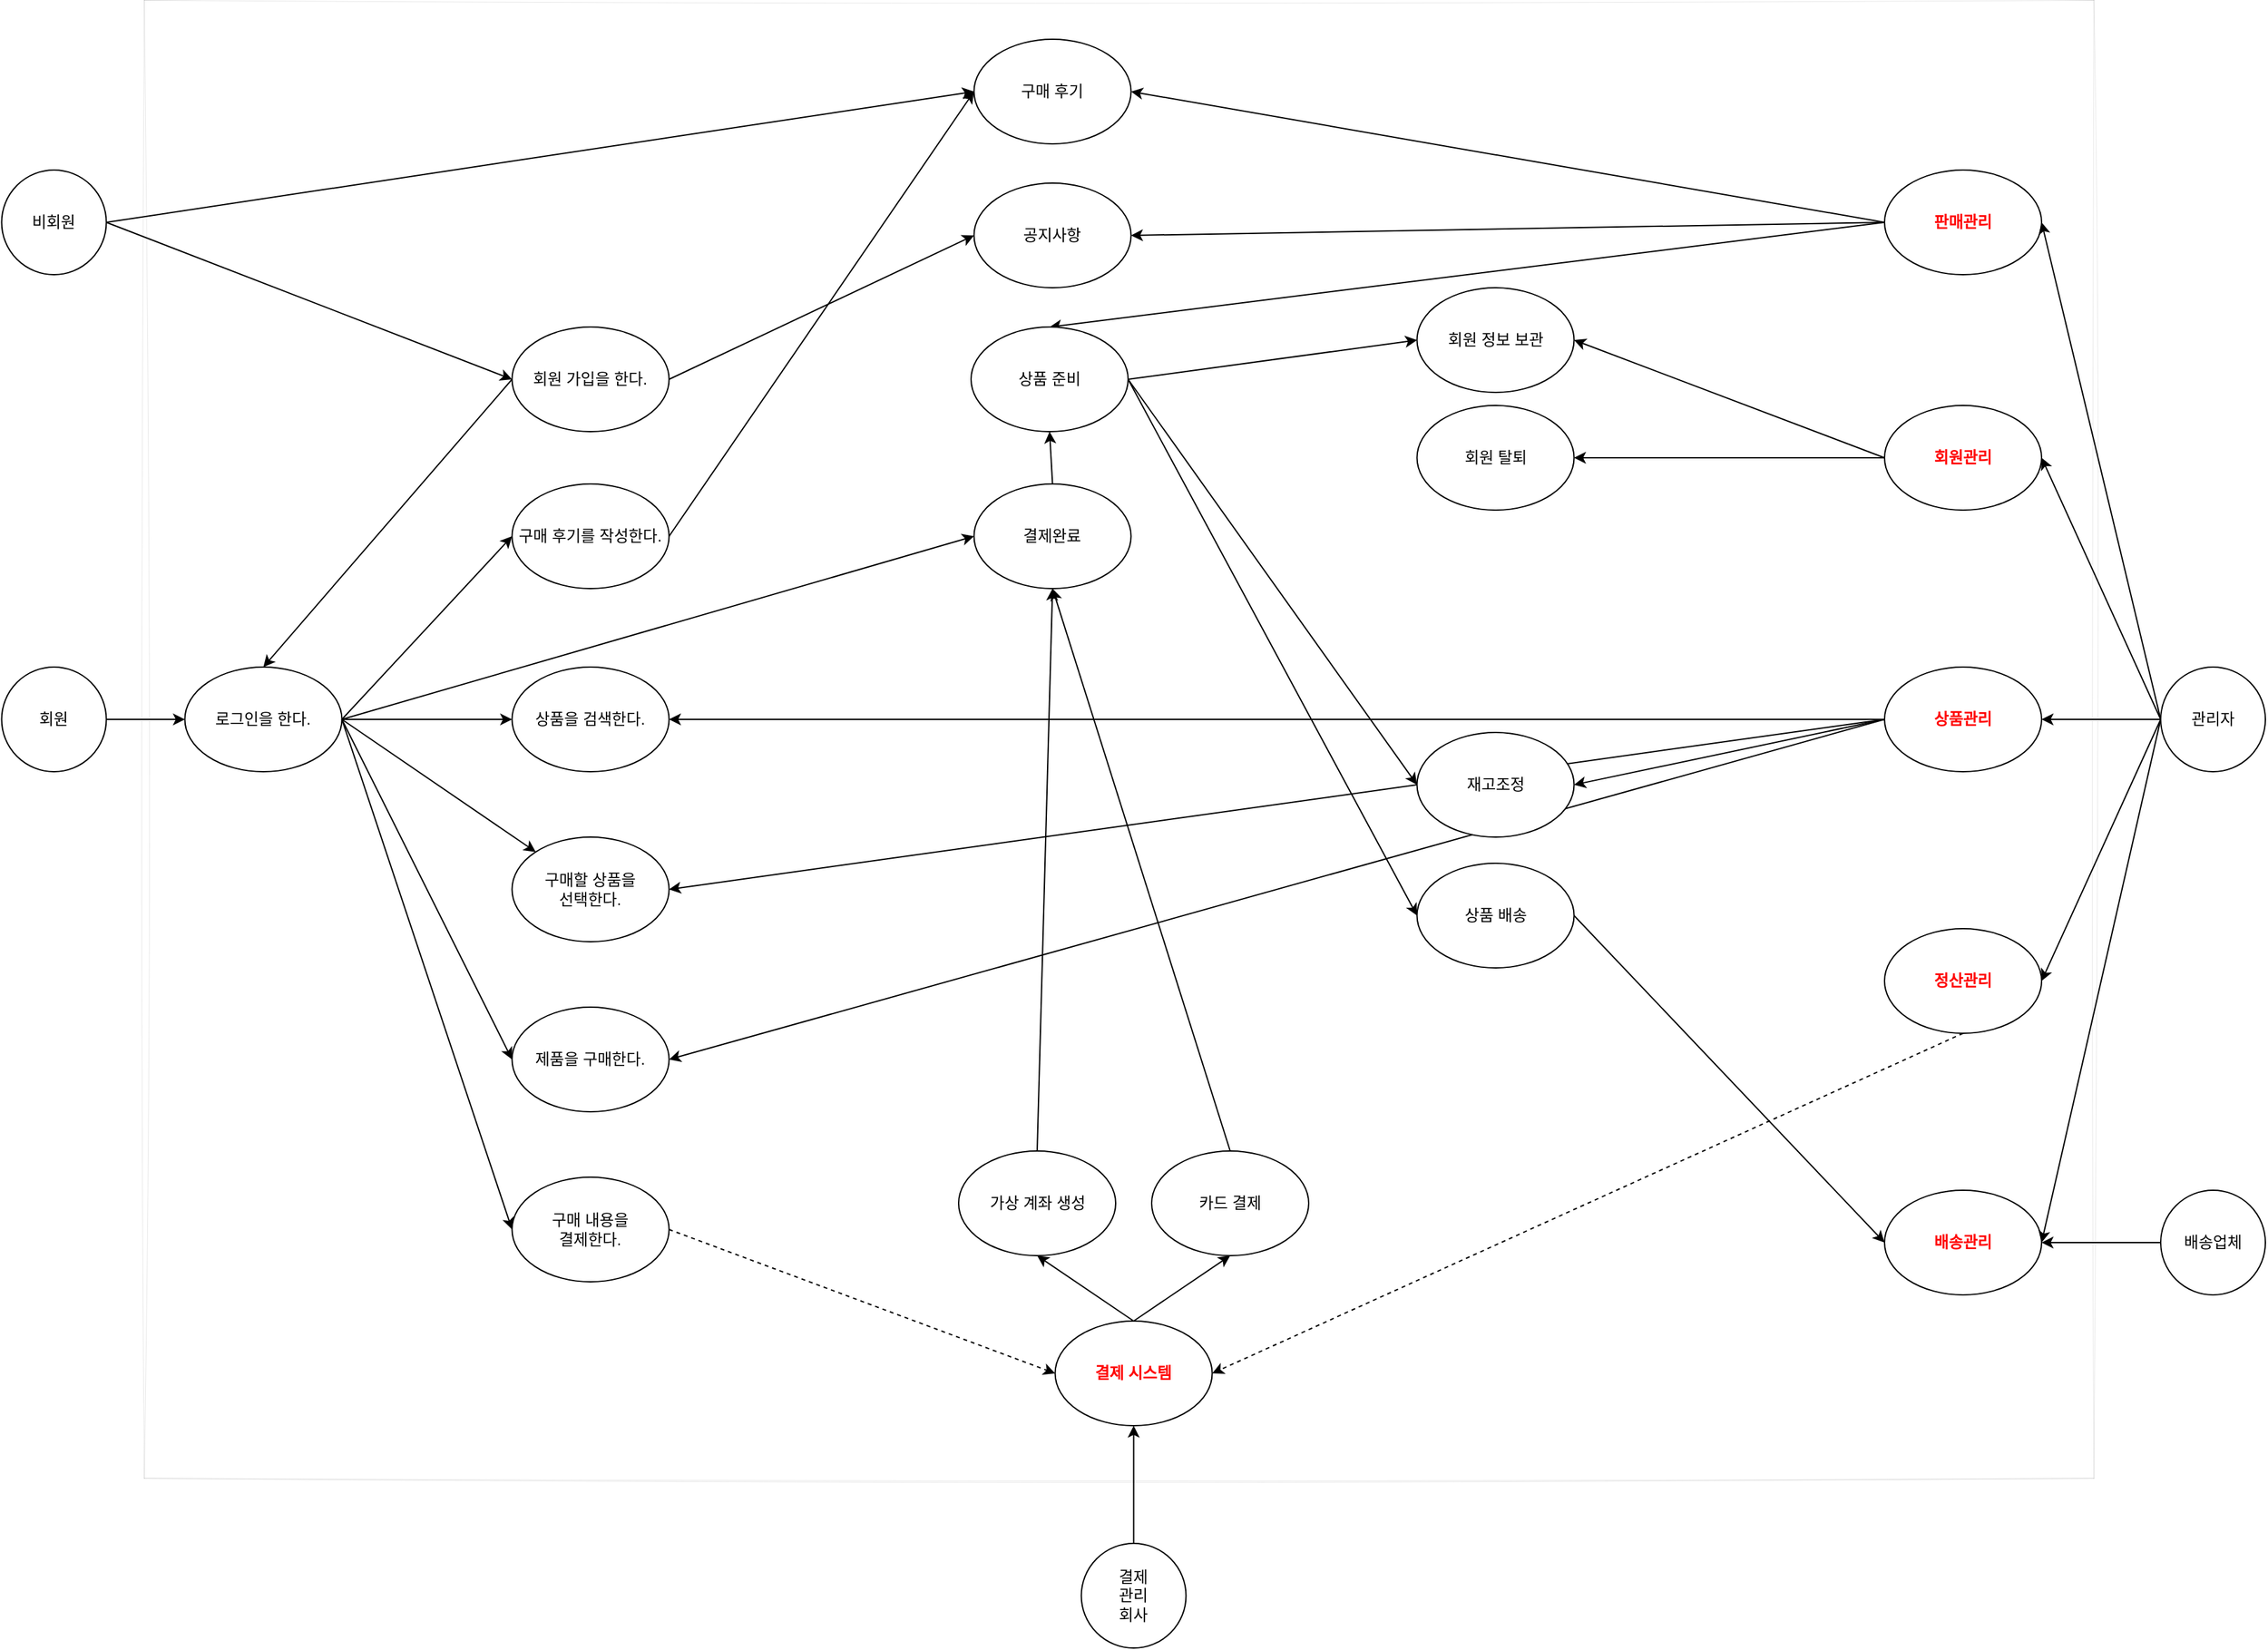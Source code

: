 <mxfile version="21.2.8" type="device">
  <diagram id="R2lEEEUBdFMjLlhIrx00" name="Page-1">
    <mxGraphModel dx="3378" dy="2443" grid="1" gridSize="10" guides="1" tooltips="1" connect="1" arrows="1" fold="1" page="1" pageScale="1" pageWidth="827" pageHeight="1169" math="0" shadow="0" extFonts="Permanent Marker^https://fonts.googleapis.com/css?family=Permanent+Marker">
      <root>
        <mxCell id="0" />
        <mxCell id="1" parent="0" />
        <mxCell id="XphJCOflSkRBKjnm-n3k-2" value="" style="rounded=0;whiteSpace=wrap;html=1;sketch=1;curveFitting=1;jiggle=2;strokeWidth=0;" parent="1" vertex="1">
          <mxGeometry x="-340" y="-410" width="1489.75" height="1130" as="geometry" />
        </mxCell>
        <mxCell id="XphJCOflSkRBKjnm-n3k-3" value="비회원" style="ellipse;whiteSpace=wrap;html=1;aspect=fixed;" parent="1" vertex="1">
          <mxGeometry x="-448.75" y="-280" width="80" height="80" as="geometry" />
        </mxCell>
        <mxCell id="XphJCOflSkRBKjnm-n3k-4" value="회원" style="ellipse;whiteSpace=wrap;html=1;aspect=fixed;" parent="1" vertex="1">
          <mxGeometry x="-448.75" y="100" width="80" height="80" as="geometry" />
        </mxCell>
        <mxCell id="XphJCOflSkRBKjnm-n3k-5" value="회원 가입을 한다." style="ellipse;whiteSpace=wrap;html=1;" parent="1" vertex="1">
          <mxGeometry x="-58.75" y="-160" width="120" height="80" as="geometry" />
        </mxCell>
        <mxCell id="XphJCOflSkRBKjnm-n3k-6" value="" style="endArrow=classic;html=1;rounded=0;exitX=0;exitY=0.5;exitDx=0;exitDy=0;entryX=0.5;entryY=0;entryDx=0;entryDy=0;" parent="1" source="XphJCOflSkRBKjnm-n3k-5" target="XphJCOflSkRBKjnm-n3k-8" edge="1">
          <mxGeometry width="50" height="50" relative="1" as="geometry">
            <mxPoint x="6.25" y="445" as="sourcePoint" />
            <mxPoint x="56.25" y="395" as="targetPoint" />
          </mxGeometry>
        </mxCell>
        <mxCell id="XphJCOflSkRBKjnm-n3k-7" value="" style="endArrow=classic;html=1;rounded=0;exitX=1;exitY=0.5;exitDx=0;exitDy=0;entryX=0;entryY=0.5;entryDx=0;entryDy=0;" parent="1" source="XphJCOflSkRBKjnm-n3k-4" target="XphJCOflSkRBKjnm-n3k-8" edge="1">
          <mxGeometry width="50" height="50" relative="1" as="geometry">
            <mxPoint x="-328.75" y="140" as="sourcePoint" />
            <mxPoint x="6.25" y="170" as="targetPoint" />
          </mxGeometry>
        </mxCell>
        <mxCell id="XphJCOflSkRBKjnm-n3k-8" value="로그인을 한다." style="ellipse;whiteSpace=wrap;html=1;" parent="1" vertex="1">
          <mxGeometry x="-308.75" y="100" width="120" height="80" as="geometry" />
        </mxCell>
        <mxCell id="XphJCOflSkRBKjnm-n3k-9" value="구매할 상품을&lt;br&gt;선택한다." style="ellipse;whiteSpace=wrap;html=1;" parent="1" vertex="1">
          <mxGeometry x="-58.75" y="230" width="120" height="80" as="geometry" />
        </mxCell>
        <mxCell id="XphJCOflSkRBKjnm-n3k-10" value="제품을 구매한다." style="ellipse;whiteSpace=wrap;html=1;" parent="1" vertex="1">
          <mxGeometry x="-58.75" y="360" width="120" height="80" as="geometry" />
        </mxCell>
        <mxCell id="XphJCOflSkRBKjnm-n3k-11" value="상품을 검색한다." style="ellipse;whiteSpace=wrap;html=1;" parent="1" vertex="1">
          <mxGeometry x="-58.75" y="100" width="120" height="80" as="geometry" />
        </mxCell>
        <mxCell id="XphJCOflSkRBKjnm-n3k-12" value="" style="endArrow=classic;html=1;rounded=0;exitX=1;exitY=0.5;exitDx=0;exitDy=0;entryX=0;entryY=0.5;entryDx=0;entryDy=0;" parent="1" source="XphJCOflSkRBKjnm-n3k-8" target="XphJCOflSkRBKjnm-n3k-11" edge="1">
          <mxGeometry width="50" height="50" relative="1" as="geometry">
            <mxPoint x="6.25" y="435" as="sourcePoint" />
            <mxPoint x="56.25" y="385" as="targetPoint" />
          </mxGeometry>
        </mxCell>
        <mxCell id="XphJCOflSkRBKjnm-n3k-13" value="" style="endArrow=classic;html=1;rounded=0;exitX=1;exitY=0.5;exitDx=0;exitDy=0;" parent="1" source="XphJCOflSkRBKjnm-n3k-8" target="XphJCOflSkRBKjnm-n3k-9" edge="1">
          <mxGeometry width="50" height="50" relative="1" as="geometry">
            <mxPoint x="6.25" y="435" as="sourcePoint" />
            <mxPoint x="56.25" y="385" as="targetPoint" />
          </mxGeometry>
        </mxCell>
        <mxCell id="XphJCOflSkRBKjnm-n3k-14" value="" style="endArrow=classic;html=1;rounded=0;exitX=1;exitY=0.5;exitDx=0;exitDy=0;entryX=0;entryY=0.5;entryDx=0;entryDy=0;" parent="1" source="XphJCOflSkRBKjnm-n3k-8" target="XphJCOflSkRBKjnm-n3k-10" edge="1">
          <mxGeometry width="50" height="50" relative="1" as="geometry">
            <mxPoint x="6.25" y="435" as="sourcePoint" />
            <mxPoint x="56.25" y="385" as="targetPoint" />
          </mxGeometry>
        </mxCell>
        <mxCell id="XphJCOflSkRBKjnm-n3k-15" value="관리자" style="ellipse;whiteSpace=wrap;html=1;aspect=fixed;" parent="1" vertex="1">
          <mxGeometry x="1201" y="100" width="80" height="80" as="geometry" />
        </mxCell>
        <mxCell id="XphJCOflSkRBKjnm-n3k-16" value="상품관리" style="ellipse;whiteSpace=wrap;html=1;fontColor=#FF0000;fontStyle=1" parent="1" vertex="1">
          <mxGeometry x="990" y="100" width="120" height="80" as="geometry" />
        </mxCell>
        <mxCell id="XphJCOflSkRBKjnm-n3k-17" value="" style="endArrow=classic;html=1;rounded=0;exitX=0;exitY=0.5;exitDx=0;exitDy=0;entryX=1;entryY=0.5;entryDx=0;entryDy=0;" parent="1" source="XphJCOflSkRBKjnm-n3k-16" target="XphJCOflSkRBKjnm-n3k-11" edge="1">
          <mxGeometry width="50" height="50" relative="1" as="geometry">
            <mxPoint x="76.25" y="40" as="sourcePoint" />
            <mxPoint x="126.25" y="-10" as="targetPoint" />
            <Array as="points" />
          </mxGeometry>
        </mxCell>
        <mxCell id="XphJCOflSkRBKjnm-n3k-18" value="" style="endArrow=classic;html=1;rounded=0;exitX=0;exitY=0.5;exitDx=0;exitDy=0;entryX=1;entryY=0.5;entryDx=0;entryDy=0;" parent="1" source="XphJCOflSkRBKjnm-n3k-16" target="XphJCOflSkRBKjnm-n3k-9" edge="1">
          <mxGeometry width="50" height="50" relative="1" as="geometry">
            <mxPoint x="76.25" y="40" as="sourcePoint" />
            <mxPoint x="126.25" y="-10" as="targetPoint" />
          </mxGeometry>
        </mxCell>
        <mxCell id="XphJCOflSkRBKjnm-n3k-19" value="" style="endArrow=classic;html=1;rounded=0;exitX=0;exitY=0.5;exitDx=0;exitDy=0;entryX=1;entryY=0.5;entryDx=0;entryDy=0;" parent="1" source="XphJCOflSkRBKjnm-n3k-16" target="XphJCOflSkRBKjnm-n3k-10" edge="1">
          <mxGeometry width="50" height="50" relative="1" as="geometry">
            <mxPoint x="76.25" y="40" as="sourcePoint" />
            <mxPoint x="126.25" y="-10" as="targetPoint" />
            <Array as="points" />
          </mxGeometry>
        </mxCell>
        <mxCell id="XphJCOflSkRBKjnm-n3k-20" value="" style="endArrow=classic;html=1;rounded=0;exitX=1;exitY=0.5;exitDx=0;exitDy=0;entryX=0;entryY=0.5;entryDx=0;entryDy=0;" parent="1" source="XphJCOflSkRBKjnm-n3k-8" target="XphJCOflSkRBKjnm-n3k-21" edge="1">
          <mxGeometry width="50" height="50" relative="1" as="geometry">
            <mxPoint x="6.25" y="200" as="sourcePoint" />
            <mxPoint x="56.25" y="150" as="targetPoint" />
          </mxGeometry>
        </mxCell>
        <mxCell id="XphJCOflSkRBKjnm-n3k-21" value="구매 후기를 작성한다." style="ellipse;whiteSpace=wrap;html=1;" parent="1" vertex="1">
          <mxGeometry x="-58.75" y="-40" width="120" height="80" as="geometry" />
        </mxCell>
        <mxCell id="XphJCOflSkRBKjnm-n3k-22" value="판매관리" style="ellipse;whiteSpace=wrap;html=1;fontColor=#FF0000;fontStyle=1" parent="1" vertex="1">
          <mxGeometry x="990" y="-280" width="120" height="80" as="geometry" />
        </mxCell>
        <mxCell id="XphJCOflSkRBKjnm-n3k-23" value="" style="endArrow=classic;html=1;rounded=0;exitX=0;exitY=0.5;exitDx=0;exitDy=0;entryX=1;entryY=0.5;entryDx=0;entryDy=0;" parent="1" source="XphJCOflSkRBKjnm-n3k-22" target="XphJCOflSkRBKjnm-n3k-68" edge="1">
          <mxGeometry width="50" height="50" relative="1" as="geometry">
            <mxPoint x="76.25" y="40" as="sourcePoint" />
            <mxPoint x="126.25" y="-10" as="targetPoint" />
          </mxGeometry>
        </mxCell>
        <mxCell id="XphJCOflSkRBKjnm-n3k-24" value="" style="endArrow=classic;html=1;rounded=0;entryX=0;entryY=0.5;entryDx=0;entryDy=0;exitX=1;exitY=0.5;exitDx=0;exitDy=0;" parent="1" source="XphJCOflSkRBKjnm-n3k-3" target="XphJCOflSkRBKjnm-n3k-5" edge="1">
          <mxGeometry width="50" height="50" relative="1" as="geometry">
            <mxPoint x="-278.75" y="-160" as="sourcePoint" />
            <mxPoint x="56.25" y="395" as="targetPoint" />
          </mxGeometry>
        </mxCell>
        <mxCell id="XphJCOflSkRBKjnm-n3k-25" value="" style="endArrow=classic;html=1;rounded=0;entryX=1;entryY=0.5;entryDx=0;entryDy=0;exitX=0;exitY=0.5;exitDx=0;exitDy=0;" parent="1" source="XphJCOflSkRBKjnm-n3k-15" target="XphJCOflSkRBKjnm-n3k-16" edge="1">
          <mxGeometry width="50" height="50" relative="1" as="geometry">
            <mxPoint x="1011.25" y="-95" as="sourcePoint" />
            <mxPoint x="1061.25" y="-145" as="targetPoint" />
          </mxGeometry>
        </mxCell>
        <mxCell id="XphJCOflSkRBKjnm-n3k-26" value="" style="endArrow=classic;html=1;rounded=0;entryX=1;entryY=0.5;entryDx=0;entryDy=0;exitX=0;exitY=0.5;exitDx=0;exitDy=0;" parent="1" source="XphJCOflSkRBKjnm-n3k-15" target="XphJCOflSkRBKjnm-n3k-22" edge="1">
          <mxGeometry width="50" height="50" relative="1" as="geometry">
            <mxPoint x="1011.25" y="-95" as="sourcePoint" />
            <mxPoint x="1061.25" y="-145" as="targetPoint" />
          </mxGeometry>
        </mxCell>
        <mxCell id="XphJCOflSkRBKjnm-n3k-67" value="회원관리" style="ellipse;whiteSpace=wrap;html=1;fontColor=#FF0000;fontStyle=1" parent="1" vertex="1">
          <mxGeometry x="990" y="-100" width="120" height="80" as="geometry" />
        </mxCell>
        <mxCell id="XphJCOflSkRBKjnm-n3k-68" value="구매 후기" style="ellipse;whiteSpace=wrap;html=1;" parent="1" vertex="1">
          <mxGeometry x="294.25" y="-380" width="120" height="80" as="geometry" />
        </mxCell>
        <mxCell id="XphJCOflSkRBKjnm-n3k-69" value="" style="endArrow=classic;html=1;rounded=0;exitX=1;exitY=0.5;exitDx=0;exitDy=0;entryX=0;entryY=0.5;entryDx=0;entryDy=0;" parent="1" source="XphJCOflSkRBKjnm-n3k-21" target="XphJCOflSkRBKjnm-n3k-68" edge="1">
          <mxGeometry width="50" height="50" relative="1" as="geometry">
            <mxPoint x="371.25" y="80" as="sourcePoint" />
            <mxPoint x="421.25" y="30" as="targetPoint" />
          </mxGeometry>
        </mxCell>
        <mxCell id="XphJCOflSkRBKjnm-n3k-70" value="" style="endArrow=classic;html=1;rounded=0;exitX=1;exitY=0.5;exitDx=0;exitDy=0;entryX=0;entryY=0.5;entryDx=0;entryDy=0;" parent="1" source="XphJCOflSkRBKjnm-n3k-3" target="XphJCOflSkRBKjnm-n3k-68" edge="1">
          <mxGeometry width="50" height="50" relative="1" as="geometry">
            <mxPoint x="-208.75" y="-160" as="sourcePoint" />
            <mxPoint x="421.25" y="30" as="targetPoint" />
          </mxGeometry>
        </mxCell>
        <mxCell id="XphJCOflSkRBKjnm-n3k-74" value="구매 내용을&lt;br&gt;결제한다." style="ellipse;whiteSpace=wrap;html=1;" parent="1" vertex="1">
          <mxGeometry x="-58.75" y="490" width="120" height="80" as="geometry" />
        </mxCell>
        <mxCell id="XphJCOflSkRBKjnm-n3k-75" value="결제 시스템" style="ellipse;whiteSpace=wrap;html=1;fontColor=#FF0000;fontStyle=1" parent="1" vertex="1">
          <mxGeometry x="356.25" y="600" width="120" height="80" as="geometry" />
        </mxCell>
        <mxCell id="XphJCOflSkRBKjnm-n3k-76" value="" style="endArrow=classic;html=1;rounded=0;exitX=1;exitY=0.5;exitDx=0;exitDy=0;entryX=0;entryY=0.5;entryDx=0;entryDy=0;" parent="1" source="XphJCOflSkRBKjnm-n3k-8" target="XphJCOflSkRBKjnm-n3k-74" edge="1">
          <mxGeometry width="50" height="50" relative="1" as="geometry">
            <mxPoint x="6.25" y="435" as="sourcePoint" />
            <mxPoint x="56.25" y="385" as="targetPoint" />
          </mxGeometry>
        </mxCell>
        <mxCell id="XphJCOflSkRBKjnm-n3k-77" value="결제&lt;br&gt;관리&lt;br&gt;회사" style="ellipse;whiteSpace=wrap;html=1;aspect=fixed;" parent="1" vertex="1">
          <mxGeometry x="376.25" y="770" width="80" height="80" as="geometry" />
        </mxCell>
        <mxCell id="XphJCOflSkRBKjnm-n3k-78" value="" style="endArrow=classic;html=1;rounded=0;exitX=0.5;exitY=0;exitDx=0;exitDy=0;entryX=0.5;entryY=1;entryDx=0;entryDy=0;" parent="1" source="XphJCOflSkRBKjnm-n3k-77" target="XphJCOflSkRBKjnm-n3k-75" edge="1">
          <mxGeometry width="50" height="50" relative="1" as="geometry">
            <mxPoint x="335" y="540" as="sourcePoint" />
            <mxPoint x="385" y="580" as="targetPoint" />
          </mxGeometry>
        </mxCell>
        <mxCell id="XphJCOflSkRBKjnm-n3k-80" value="" style="endArrow=classic;html=1;rounded=0;exitX=0;exitY=0.5;exitDx=0;exitDy=0;entryX=1;entryY=0.5;entryDx=0;entryDy=0;" parent="1" source="XphJCOflSkRBKjnm-n3k-67" target="XphJCOflSkRBKjnm-n3k-91" edge="1">
          <mxGeometry width="50" height="50" relative="1" as="geometry">
            <mxPoint x="760.5" y="-70" as="sourcePoint" />
            <mxPoint x="700.5" y="-70" as="targetPoint" />
          </mxGeometry>
        </mxCell>
        <mxCell id="XphJCOflSkRBKjnm-n3k-81" value="" style="endArrow=classic;html=1;rounded=0;exitX=1;exitY=0.5;exitDx=0;exitDy=0;entryX=0;entryY=0.5;entryDx=0;entryDy=0;dashed=1;" parent="1" source="XphJCOflSkRBKjnm-n3k-74" target="XphJCOflSkRBKjnm-n3k-75" edge="1">
          <mxGeometry width="50" height="50" relative="1" as="geometry">
            <mxPoint x="371.25" y="320" as="sourcePoint" />
            <mxPoint x="421.25" y="270" as="targetPoint" />
          </mxGeometry>
        </mxCell>
        <mxCell id="XphJCOflSkRBKjnm-n3k-83" value="가상 계좌 생성" style="ellipse;whiteSpace=wrap;html=1;" parent="1" vertex="1">
          <mxGeometry x="282.5" y="470" width="120" height="80" as="geometry" />
        </mxCell>
        <mxCell id="XphJCOflSkRBKjnm-n3k-84" value="카드 결제" style="ellipse;whiteSpace=wrap;html=1;" parent="1" vertex="1">
          <mxGeometry x="430" y="470" width="120" height="80" as="geometry" />
        </mxCell>
        <mxCell id="XphJCOflSkRBKjnm-n3k-85" value="" style="endArrow=classic;html=1;rounded=0;entryX=0.5;entryY=1;entryDx=0;entryDy=0;exitX=0.5;exitY=0;exitDx=0;exitDy=0;" parent="1" source="XphJCOflSkRBKjnm-n3k-75" target="XphJCOflSkRBKjnm-n3k-83" edge="1">
          <mxGeometry width="50" height="50" relative="1" as="geometry">
            <mxPoint x="366.25" y="650" as="sourcePoint" />
            <mxPoint x="416.25" y="600" as="targetPoint" />
            <Array as="points" />
          </mxGeometry>
        </mxCell>
        <mxCell id="XphJCOflSkRBKjnm-n3k-86" value="" style="endArrow=classic;html=1;rounded=0;entryX=0.5;entryY=1;entryDx=0;entryDy=0;exitX=0.5;exitY=0;exitDx=0;exitDy=0;" parent="1" source="XphJCOflSkRBKjnm-n3k-75" target="XphJCOflSkRBKjnm-n3k-84" edge="1">
          <mxGeometry width="50" height="50" relative="1" as="geometry">
            <mxPoint x="376.25" y="650" as="sourcePoint" />
            <mxPoint x="416.25" y="600" as="targetPoint" />
            <Array as="points" />
          </mxGeometry>
        </mxCell>
        <mxCell id="XphJCOflSkRBKjnm-n3k-88" value="" style="endArrow=classic;html=1;rounded=0;entryX=0.5;entryY=1;entryDx=0;entryDy=0;exitX=0.5;exitY=0;exitDx=0;exitDy=0;" parent="1" source="XphJCOflSkRBKjnm-n3k-83" target="XphJCOflSkRBKjnm-n3k-103" edge="1">
          <mxGeometry width="50" height="50" relative="1" as="geometry">
            <mxPoint x="365" y="600" as="sourcePoint" />
            <mxPoint x="415" y="550" as="targetPoint" />
          </mxGeometry>
        </mxCell>
        <mxCell id="XphJCOflSkRBKjnm-n3k-89" value="" style="endArrow=classic;html=1;rounded=0;entryX=0.5;entryY=1;entryDx=0;entryDy=0;exitX=0.5;exitY=0;exitDx=0;exitDy=0;" parent="1" source="XphJCOflSkRBKjnm-n3k-84" target="XphJCOflSkRBKjnm-n3k-103" edge="1">
          <mxGeometry width="50" height="50" relative="1" as="geometry">
            <mxPoint x="365" y="600" as="sourcePoint" />
            <mxPoint x="415" y="550" as="targetPoint" />
          </mxGeometry>
        </mxCell>
        <mxCell id="XphJCOflSkRBKjnm-n3k-90" value="" style="endArrow=classic;html=1;rounded=0;entryX=1;entryY=0.5;entryDx=0;entryDy=0;exitX=0;exitY=0.5;exitDx=0;exitDy=0;" parent="1" source="XphJCOflSkRBKjnm-n3k-15" target="XphJCOflSkRBKjnm-n3k-67" edge="1">
          <mxGeometry width="50" height="50" relative="1" as="geometry">
            <mxPoint x="1011.25" y="-95" as="sourcePoint" />
            <mxPoint x="1061.25" y="-145" as="targetPoint" />
          </mxGeometry>
        </mxCell>
        <mxCell id="XphJCOflSkRBKjnm-n3k-92" value="회원 탈퇴" style="ellipse;whiteSpace=wrap;html=1;" parent="1" vertex="1">
          <mxGeometry x="632.75" y="-100" width="120" height="80" as="geometry" />
        </mxCell>
        <mxCell id="XphJCOflSkRBKjnm-n3k-93" value="" style="endArrow=classic;html=1;rounded=0;exitX=0;exitY=0.5;exitDx=0;exitDy=0;entryX=1;entryY=0.5;entryDx=0;entryDy=0;" parent="1" source="XphJCOflSkRBKjnm-n3k-67" target="XphJCOflSkRBKjnm-n3k-92" edge="1">
          <mxGeometry width="50" height="50" relative="1" as="geometry">
            <mxPoint x="760.5" y="-70" as="sourcePoint" />
            <mxPoint x="700.5" y="-70" as="targetPoint" />
          </mxGeometry>
        </mxCell>
        <mxCell id="XphJCOflSkRBKjnm-n3k-94" value="" style="endArrow=classic;html=1;rounded=0;exitX=1;exitY=0.5;exitDx=0;exitDy=0;entryX=0;entryY=0.5;entryDx=0;entryDy=0;" parent="1" source="XphJCOflSkRBKjnm-n3k-87" target="XphJCOflSkRBKjnm-n3k-91" edge="1">
          <mxGeometry width="50" height="50" relative="1" as="geometry">
            <mxPoint x="76.25" y="445" as="sourcePoint" />
            <mxPoint x="126.25" y="395" as="targetPoint" />
          </mxGeometry>
        </mxCell>
        <mxCell id="XphJCOflSkRBKjnm-n3k-97" value="상품 배송" style="ellipse;whiteSpace=wrap;html=1;" parent="1" vertex="1">
          <mxGeometry x="632.75" y="250" width="120" height="80" as="geometry" />
        </mxCell>
        <mxCell id="XphJCOflSkRBKjnm-n3k-98" value="" style="endArrow=classic;html=1;rounded=0;exitX=1;exitY=0.5;exitDx=0;exitDy=0;entryX=0;entryY=0.5;entryDx=0;entryDy=0;" parent="1" source="XphJCOflSkRBKjnm-n3k-87" target="XphJCOflSkRBKjnm-n3k-97" edge="1">
          <mxGeometry width="50" height="50" relative="1" as="geometry">
            <mxPoint x="371.25" y="210" as="sourcePoint" />
            <mxPoint x="421.25" y="160" as="targetPoint" />
          </mxGeometry>
        </mxCell>
        <mxCell id="XphJCOflSkRBKjnm-n3k-99" value="" style="endArrow=classic;html=1;rounded=0;exitX=0;exitY=0.5;exitDx=0;exitDy=0;entryX=0.5;entryY=0;entryDx=0;entryDy=0;" parent="1" source="XphJCOflSkRBKjnm-n3k-22" target="XphJCOflSkRBKjnm-n3k-87" edge="1">
          <mxGeometry width="50" height="50" relative="1" as="geometry">
            <mxPoint x="76.25" y="40" as="sourcePoint" />
            <mxPoint x="126.25" y="-10" as="targetPoint" />
            <Array as="points" />
          </mxGeometry>
        </mxCell>
        <mxCell id="XphJCOflSkRBKjnm-n3k-91" value="회원 정보 보관" style="ellipse;whiteSpace=wrap;html=1;" parent="1" vertex="1">
          <mxGeometry x="632.75" y="-190" width="120" height="80" as="geometry" />
        </mxCell>
        <mxCell id="XphJCOflSkRBKjnm-n3k-100" value="재고조정" style="ellipse;whiteSpace=wrap;html=1;" parent="1" vertex="1">
          <mxGeometry x="632.75" y="150" width="120" height="80" as="geometry" />
        </mxCell>
        <mxCell id="XphJCOflSkRBKjnm-n3k-101" value="" style="endArrow=classic;html=1;rounded=0;exitX=1;exitY=0.5;exitDx=0;exitDy=0;entryX=0;entryY=0.5;entryDx=0;entryDy=0;" parent="1" source="XphJCOflSkRBKjnm-n3k-87" target="XphJCOflSkRBKjnm-n3k-100" edge="1">
          <mxGeometry width="50" height="50" relative="1" as="geometry">
            <mxPoint x="371.25" y="210" as="sourcePoint" />
            <mxPoint x="421.25" y="160" as="targetPoint" />
          </mxGeometry>
        </mxCell>
        <mxCell id="XphJCOflSkRBKjnm-n3k-102" value="" style="endArrow=classic;html=1;rounded=0;exitX=0;exitY=0.5;exitDx=0;exitDy=0;entryX=1;entryY=0.5;entryDx=0;entryDy=0;" parent="1" source="XphJCOflSkRBKjnm-n3k-16" target="XphJCOflSkRBKjnm-n3k-100" edge="1">
          <mxGeometry width="50" height="50" relative="1" as="geometry">
            <mxPoint x="760.5" y="20" as="sourcePoint" />
            <mxPoint x="35.5" y="-10" as="targetPoint" />
          </mxGeometry>
        </mxCell>
        <mxCell id="XphJCOflSkRBKjnm-n3k-103" value="결제완료" style="ellipse;whiteSpace=wrap;html=1;" parent="1" vertex="1">
          <mxGeometry x="294.25" y="-40" width="120" height="80" as="geometry" />
        </mxCell>
        <mxCell id="XphJCOflSkRBKjnm-n3k-104" value="" style="endArrow=classic;html=1;rounded=0;exitX=0.5;exitY=0;exitDx=0;exitDy=0;entryX=0.5;entryY=1;entryDx=0;entryDy=0;" parent="1" source="XphJCOflSkRBKjnm-n3k-103" target="XphJCOflSkRBKjnm-n3k-87" edge="1">
          <mxGeometry width="50" height="50" relative="1" as="geometry">
            <mxPoint x="302" y="210" as="sourcePoint" />
            <mxPoint x="352" y="160" as="targetPoint" />
          </mxGeometry>
        </mxCell>
        <mxCell id="XphJCOflSkRBKjnm-n3k-105" value="" style="endArrow=classic;html=1;rounded=0;exitX=1;exitY=0.5;exitDx=0;exitDy=0;entryX=0;entryY=0.5;entryDx=0;entryDy=0;" parent="1" source="XphJCOflSkRBKjnm-n3k-8" target="XphJCOflSkRBKjnm-n3k-103" edge="1">
          <mxGeometry width="50" height="50" relative="1" as="geometry">
            <mxPoint x="76.25" y="435" as="sourcePoint" />
            <mxPoint x="126.25" y="385" as="targetPoint" />
          </mxGeometry>
        </mxCell>
        <mxCell id="XphJCOflSkRBKjnm-n3k-106" value="정산관리" style="ellipse;whiteSpace=wrap;html=1;fontColor=#FF0000;fontStyle=1" parent="1" vertex="1">
          <mxGeometry x="990" y="300" width="120" height="80" as="geometry" />
        </mxCell>
        <mxCell id="XphJCOflSkRBKjnm-n3k-107" value="" style="endArrow=classic;html=1;rounded=0;exitX=0.5;exitY=1;exitDx=0;exitDy=0;entryX=1;entryY=0.5;entryDx=0;entryDy=0;dashed=1;" parent="1" source="XphJCOflSkRBKjnm-n3k-106" target="XphJCOflSkRBKjnm-n3k-75" edge="1">
          <mxGeometry width="50" height="50" relative="1" as="geometry">
            <mxPoint x="511.25" y="180" as="sourcePoint" />
            <mxPoint x="561.25" y="130" as="targetPoint" />
            <Array as="points" />
          </mxGeometry>
        </mxCell>
        <mxCell id="XphJCOflSkRBKjnm-n3k-87" value="상품 준비" style="ellipse;whiteSpace=wrap;html=1;" parent="1" vertex="1">
          <mxGeometry x="292" y="-160" width="120" height="80" as="geometry" />
        </mxCell>
        <mxCell id="iOWlkPq021gYp3NVPlS9-1" value="" style="endArrow=classic;html=1;rounded=0;entryX=1;entryY=0.5;entryDx=0;entryDy=0;exitX=0;exitY=0.5;exitDx=0;exitDy=0;" parent="1" source="XphJCOflSkRBKjnm-n3k-15" target="XphJCOflSkRBKjnm-n3k-106" edge="1">
          <mxGeometry width="50" height="50" relative="1" as="geometry">
            <mxPoint x="1011.25" y="-95" as="sourcePoint" />
            <mxPoint x="1061.25" y="-145" as="targetPoint" />
          </mxGeometry>
        </mxCell>
        <mxCell id="iOWlkPq021gYp3NVPlS9-2" value="배송관리" style="ellipse;whiteSpace=wrap;html=1;fontColor=#FF0000;fontStyle=1" parent="1" vertex="1">
          <mxGeometry x="990" y="500" width="120" height="80" as="geometry" />
        </mxCell>
        <mxCell id="iOWlkPq021gYp3NVPlS9-3" value="" style="endArrow=classic;html=1;rounded=0;entryX=1;entryY=0.5;entryDx=0;entryDy=0;exitX=0;exitY=0.5;exitDx=0;exitDy=0;" parent="1" source="iOWlkPq021gYp3NVPlS9-5" target="iOWlkPq021gYp3NVPlS9-2" edge="1">
          <mxGeometry width="50" height="50" relative="1" as="geometry">
            <mxPoint x="1011.25" y="-95" as="sourcePoint" />
            <mxPoint x="1061.25" y="-145" as="targetPoint" />
          </mxGeometry>
        </mxCell>
        <mxCell id="iOWlkPq021gYp3NVPlS9-4" value="" style="endArrow=classic;html=1;rounded=0;entryX=0;entryY=0.5;entryDx=0;entryDy=0;exitX=1;exitY=0.5;exitDx=0;exitDy=0;" parent="1" source="XphJCOflSkRBKjnm-n3k-97" target="iOWlkPq021gYp3NVPlS9-2" edge="1">
          <mxGeometry width="50" height="50" relative="1" as="geometry">
            <mxPoint x="1011.25" y="-95" as="sourcePoint" />
            <mxPoint x="1061.25" y="-145" as="targetPoint" />
          </mxGeometry>
        </mxCell>
        <mxCell id="iOWlkPq021gYp3NVPlS9-5" value="배송업체" style="ellipse;whiteSpace=wrap;html=1;aspect=fixed;" parent="1" vertex="1">
          <mxGeometry x="1201" y="500" width="80" height="80" as="geometry" />
        </mxCell>
        <mxCell id="iOWlkPq021gYp3NVPlS9-6" value="" style="endArrow=classic;html=1;rounded=0;entryX=1;entryY=0.5;entryDx=0;entryDy=0;exitX=0;exitY=0.5;exitDx=0;exitDy=0;" parent="1" source="XphJCOflSkRBKjnm-n3k-15" target="iOWlkPq021gYp3NVPlS9-2" edge="1">
          <mxGeometry width="50" height="50" relative="1" as="geometry">
            <mxPoint x="1011.25" y="-95" as="sourcePoint" />
            <mxPoint x="1061.25" y="-145" as="targetPoint" />
          </mxGeometry>
        </mxCell>
        <mxCell id="5gFA-ebf9RQPhVea8p_9-6" value="공지사항" style="ellipse;whiteSpace=wrap;html=1;" vertex="1" parent="1">
          <mxGeometry x="294.25" y="-270" width="120" height="80" as="geometry" />
        </mxCell>
        <mxCell id="5gFA-ebf9RQPhVea8p_9-7" value="" style="endArrow=classic;html=1;rounded=0;exitX=0;exitY=0.5;exitDx=0;exitDy=0;entryX=1;entryY=0.5;entryDx=0;entryDy=0;" edge="1" parent="1" source="XphJCOflSkRBKjnm-n3k-22" target="5gFA-ebf9RQPhVea8p_9-6">
          <mxGeometry width="50" height="50" relative="1" as="geometry">
            <mxPoint x="76.25" y="40" as="sourcePoint" />
            <mxPoint x="126.25" y="-10" as="targetPoint" />
          </mxGeometry>
        </mxCell>
        <mxCell id="5gFA-ebf9RQPhVea8p_9-8" value="" style="endArrow=classic;html=1;rounded=0;exitX=1;exitY=0.5;exitDx=0;exitDy=0;entryX=0;entryY=0.5;entryDx=0;entryDy=0;" edge="1" parent="1" source="XphJCOflSkRBKjnm-n3k-5" target="5gFA-ebf9RQPhVea8p_9-6">
          <mxGeometry width="50" height="50" relative="1" as="geometry">
            <mxPoint x="371.25" y="80" as="sourcePoint" />
            <mxPoint x="421.25" y="30" as="targetPoint" />
          </mxGeometry>
        </mxCell>
      </root>
    </mxGraphModel>
  </diagram>
</mxfile>
